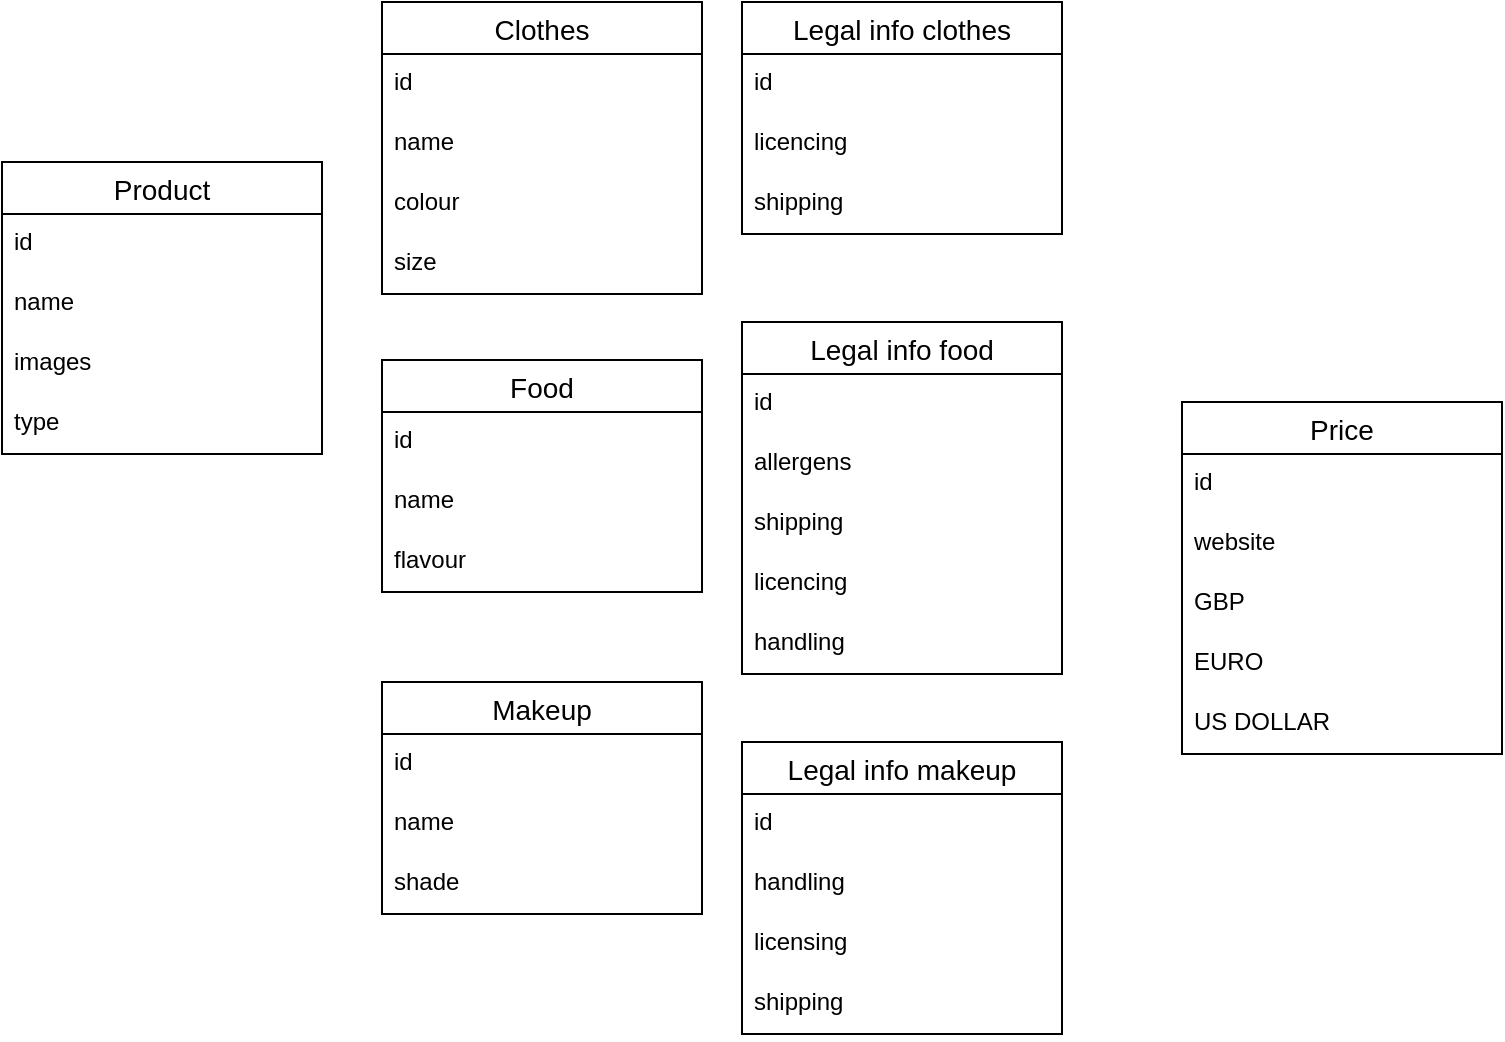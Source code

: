 <mxfile version="20.8.10" type="github">
  <diagram name="Page-1" id="jSY_ERvPJlqVnTWK-Ooc">
    <mxGraphModel dx="572" dy="607" grid="1" gridSize="10" guides="1" tooltips="1" connect="1" arrows="1" fold="1" page="1" pageScale="1" pageWidth="827" pageHeight="1169" math="0" shadow="0">
      <root>
        <mxCell id="0" />
        <mxCell id="1" parent="0" />
        <mxCell id="kKlnkuLNHQ0m9CUcrEgB-1" value="Product" style="swimlane;fontStyle=0;childLayout=stackLayout;horizontal=1;startSize=26;horizontalStack=0;resizeParent=1;resizeParentMax=0;resizeLast=0;collapsible=1;marginBottom=0;align=center;fontSize=14;" vertex="1" parent="1">
          <mxGeometry x="10" y="370" width="160" height="146" as="geometry" />
        </mxCell>
        <mxCell id="kKlnkuLNHQ0m9CUcrEgB-2" value="id" style="text;strokeColor=none;fillColor=none;spacingLeft=4;spacingRight=4;overflow=hidden;rotatable=0;points=[[0,0.5],[1,0.5]];portConstraint=eastwest;fontSize=12;" vertex="1" parent="kKlnkuLNHQ0m9CUcrEgB-1">
          <mxGeometry y="26" width="160" height="30" as="geometry" />
        </mxCell>
        <mxCell id="kKlnkuLNHQ0m9CUcrEgB-3" value="name" style="text;strokeColor=none;fillColor=none;spacingLeft=4;spacingRight=4;overflow=hidden;rotatable=0;points=[[0,0.5],[1,0.5]];portConstraint=eastwest;fontSize=12;" vertex="1" parent="kKlnkuLNHQ0m9CUcrEgB-1">
          <mxGeometry y="56" width="160" height="30" as="geometry" />
        </mxCell>
        <mxCell id="kKlnkuLNHQ0m9CUcrEgB-4" value="images" style="text;strokeColor=none;fillColor=none;spacingLeft=4;spacingRight=4;overflow=hidden;rotatable=0;points=[[0,0.5],[1,0.5]];portConstraint=eastwest;fontSize=12;" vertex="1" parent="kKlnkuLNHQ0m9CUcrEgB-1">
          <mxGeometry y="86" width="160" height="30" as="geometry" />
        </mxCell>
        <mxCell id="kKlnkuLNHQ0m9CUcrEgB-5" value="type" style="text;strokeColor=none;fillColor=none;spacingLeft=4;spacingRight=4;overflow=hidden;rotatable=0;points=[[0,0.5],[1,0.5]];portConstraint=eastwest;fontSize=12;" vertex="1" parent="kKlnkuLNHQ0m9CUcrEgB-1">
          <mxGeometry y="116" width="160" height="30" as="geometry" />
        </mxCell>
        <mxCell id="kKlnkuLNHQ0m9CUcrEgB-6" value="Clothes" style="swimlane;fontStyle=0;childLayout=stackLayout;horizontal=1;startSize=26;horizontalStack=0;resizeParent=1;resizeParentMax=0;resizeLast=0;collapsible=1;marginBottom=0;align=center;fontSize=14;" vertex="1" parent="1">
          <mxGeometry x="200" y="290" width="160" height="146" as="geometry" />
        </mxCell>
        <mxCell id="kKlnkuLNHQ0m9CUcrEgB-7" value="id" style="text;strokeColor=none;fillColor=none;spacingLeft=4;spacingRight=4;overflow=hidden;rotatable=0;points=[[0,0.5],[1,0.5]];portConstraint=eastwest;fontSize=12;" vertex="1" parent="kKlnkuLNHQ0m9CUcrEgB-6">
          <mxGeometry y="26" width="160" height="30" as="geometry" />
        </mxCell>
        <mxCell id="kKlnkuLNHQ0m9CUcrEgB-8" value="name" style="text;strokeColor=none;fillColor=none;spacingLeft=4;spacingRight=4;overflow=hidden;rotatable=0;points=[[0,0.5],[1,0.5]];portConstraint=eastwest;fontSize=12;" vertex="1" parent="kKlnkuLNHQ0m9CUcrEgB-6">
          <mxGeometry y="56" width="160" height="30" as="geometry" />
        </mxCell>
        <mxCell id="kKlnkuLNHQ0m9CUcrEgB-26" value="colour" style="text;strokeColor=none;fillColor=none;spacingLeft=4;spacingRight=4;overflow=hidden;rotatable=0;points=[[0,0.5],[1,0.5]];portConstraint=eastwest;fontSize=12;" vertex="1" parent="kKlnkuLNHQ0m9CUcrEgB-6">
          <mxGeometry y="86" width="160" height="30" as="geometry" />
        </mxCell>
        <mxCell id="kKlnkuLNHQ0m9CUcrEgB-9" value="size" style="text;strokeColor=none;fillColor=none;spacingLeft=4;spacingRight=4;overflow=hidden;rotatable=0;points=[[0,0.5],[1,0.5]];portConstraint=eastwest;fontSize=12;" vertex="1" parent="kKlnkuLNHQ0m9CUcrEgB-6">
          <mxGeometry y="116" width="160" height="30" as="geometry" />
        </mxCell>
        <mxCell id="kKlnkuLNHQ0m9CUcrEgB-10" value="Food" style="swimlane;fontStyle=0;childLayout=stackLayout;horizontal=1;startSize=26;horizontalStack=0;resizeParent=1;resizeParentMax=0;resizeLast=0;collapsible=1;marginBottom=0;align=center;fontSize=14;" vertex="1" parent="1">
          <mxGeometry x="200" y="469" width="160" height="116" as="geometry" />
        </mxCell>
        <mxCell id="kKlnkuLNHQ0m9CUcrEgB-11" value="id" style="text;strokeColor=none;fillColor=none;spacingLeft=4;spacingRight=4;overflow=hidden;rotatable=0;points=[[0,0.5],[1,0.5]];portConstraint=eastwest;fontSize=12;" vertex="1" parent="kKlnkuLNHQ0m9CUcrEgB-10">
          <mxGeometry y="26" width="160" height="30" as="geometry" />
        </mxCell>
        <mxCell id="kKlnkuLNHQ0m9CUcrEgB-12" value="name" style="text;strokeColor=none;fillColor=none;spacingLeft=4;spacingRight=4;overflow=hidden;rotatable=0;points=[[0,0.5],[1,0.5]];portConstraint=eastwest;fontSize=12;" vertex="1" parent="kKlnkuLNHQ0m9CUcrEgB-10">
          <mxGeometry y="56" width="160" height="30" as="geometry" />
        </mxCell>
        <mxCell id="kKlnkuLNHQ0m9CUcrEgB-13" value="flavour" style="text;strokeColor=none;fillColor=none;spacingLeft=4;spacingRight=4;overflow=hidden;rotatable=0;points=[[0,0.5],[1,0.5]];portConstraint=eastwest;fontSize=12;" vertex="1" parent="kKlnkuLNHQ0m9CUcrEgB-10">
          <mxGeometry y="86" width="160" height="30" as="geometry" />
        </mxCell>
        <mxCell id="kKlnkuLNHQ0m9CUcrEgB-14" value="Makeup" style="swimlane;fontStyle=0;childLayout=stackLayout;horizontal=1;startSize=26;horizontalStack=0;resizeParent=1;resizeParentMax=0;resizeLast=0;collapsible=1;marginBottom=0;align=center;fontSize=14;" vertex="1" parent="1">
          <mxGeometry x="200" y="630" width="160" height="116" as="geometry" />
        </mxCell>
        <mxCell id="kKlnkuLNHQ0m9CUcrEgB-15" value="id" style="text;strokeColor=none;fillColor=none;spacingLeft=4;spacingRight=4;overflow=hidden;rotatable=0;points=[[0,0.5],[1,0.5]];portConstraint=eastwest;fontSize=12;" vertex="1" parent="kKlnkuLNHQ0m9CUcrEgB-14">
          <mxGeometry y="26" width="160" height="30" as="geometry" />
        </mxCell>
        <mxCell id="kKlnkuLNHQ0m9CUcrEgB-16" value="name" style="text;strokeColor=none;fillColor=none;spacingLeft=4;spacingRight=4;overflow=hidden;rotatable=0;points=[[0,0.5],[1,0.5]];portConstraint=eastwest;fontSize=12;" vertex="1" parent="kKlnkuLNHQ0m9CUcrEgB-14">
          <mxGeometry y="56" width="160" height="30" as="geometry" />
        </mxCell>
        <mxCell id="kKlnkuLNHQ0m9CUcrEgB-17" value="shade" style="text;strokeColor=none;fillColor=none;spacingLeft=4;spacingRight=4;overflow=hidden;rotatable=0;points=[[0,0.5],[1,0.5]];portConstraint=eastwest;fontSize=12;" vertex="1" parent="kKlnkuLNHQ0m9CUcrEgB-14">
          <mxGeometry y="86" width="160" height="30" as="geometry" />
        </mxCell>
        <mxCell id="kKlnkuLNHQ0m9CUcrEgB-18" value="Legal info food" style="swimlane;fontStyle=0;childLayout=stackLayout;horizontal=1;startSize=26;horizontalStack=0;resizeParent=1;resizeParentMax=0;resizeLast=0;collapsible=1;marginBottom=0;align=center;fontSize=14;" vertex="1" parent="1">
          <mxGeometry x="380" y="450" width="160" height="176" as="geometry" />
        </mxCell>
        <mxCell id="kKlnkuLNHQ0m9CUcrEgB-19" value="id" style="text;strokeColor=none;fillColor=none;spacingLeft=4;spacingRight=4;overflow=hidden;rotatable=0;points=[[0,0.5],[1,0.5]];portConstraint=eastwest;fontSize=12;" vertex="1" parent="kKlnkuLNHQ0m9CUcrEgB-18">
          <mxGeometry y="26" width="160" height="30" as="geometry" />
        </mxCell>
        <mxCell id="kKlnkuLNHQ0m9CUcrEgB-20" value="allergens " style="text;strokeColor=none;fillColor=none;spacingLeft=4;spacingRight=4;overflow=hidden;rotatable=0;points=[[0,0.5],[1,0.5]];portConstraint=eastwest;fontSize=12;" vertex="1" parent="kKlnkuLNHQ0m9CUcrEgB-18">
          <mxGeometry y="56" width="160" height="30" as="geometry" />
        </mxCell>
        <mxCell id="kKlnkuLNHQ0m9CUcrEgB-35" value="shipping" style="text;strokeColor=none;fillColor=none;spacingLeft=4;spacingRight=4;overflow=hidden;rotatable=0;points=[[0,0.5],[1,0.5]];portConstraint=eastwest;fontSize=12;" vertex="1" parent="kKlnkuLNHQ0m9CUcrEgB-18">
          <mxGeometry y="86" width="160" height="30" as="geometry" />
        </mxCell>
        <mxCell id="kKlnkuLNHQ0m9CUcrEgB-36" value="licencing" style="text;strokeColor=none;fillColor=none;spacingLeft=4;spacingRight=4;overflow=hidden;rotatable=0;points=[[0,0.5],[1,0.5]];portConstraint=eastwest;fontSize=12;" vertex="1" parent="kKlnkuLNHQ0m9CUcrEgB-18">
          <mxGeometry y="116" width="160" height="30" as="geometry" />
        </mxCell>
        <mxCell id="kKlnkuLNHQ0m9CUcrEgB-21" value="handling " style="text;strokeColor=none;fillColor=none;spacingLeft=4;spacingRight=4;overflow=hidden;rotatable=0;points=[[0,0.5],[1,0.5]];portConstraint=eastwest;fontSize=12;" vertex="1" parent="kKlnkuLNHQ0m9CUcrEgB-18">
          <mxGeometry y="146" width="160" height="30" as="geometry" />
        </mxCell>
        <mxCell id="kKlnkuLNHQ0m9CUcrEgB-27" value="Legal info clothes" style="swimlane;fontStyle=0;childLayout=stackLayout;horizontal=1;startSize=26;horizontalStack=0;resizeParent=1;resizeParentMax=0;resizeLast=0;collapsible=1;marginBottom=0;align=center;fontSize=14;" vertex="1" parent="1">
          <mxGeometry x="380" y="290" width="160" height="116" as="geometry" />
        </mxCell>
        <mxCell id="kKlnkuLNHQ0m9CUcrEgB-28" value="id" style="text;strokeColor=none;fillColor=none;spacingLeft=4;spacingRight=4;overflow=hidden;rotatable=0;points=[[0,0.5],[1,0.5]];portConstraint=eastwest;fontSize=12;" vertex="1" parent="kKlnkuLNHQ0m9CUcrEgB-27">
          <mxGeometry y="26" width="160" height="30" as="geometry" />
        </mxCell>
        <mxCell id="kKlnkuLNHQ0m9CUcrEgB-29" value="licencing" style="text;strokeColor=none;fillColor=none;spacingLeft=4;spacingRight=4;overflow=hidden;rotatable=0;points=[[0,0.5],[1,0.5]];portConstraint=eastwest;fontSize=12;" vertex="1" parent="kKlnkuLNHQ0m9CUcrEgB-27">
          <mxGeometry y="56" width="160" height="30" as="geometry" />
        </mxCell>
        <mxCell id="kKlnkuLNHQ0m9CUcrEgB-30" value="shipping" style="text;strokeColor=none;fillColor=none;spacingLeft=4;spacingRight=4;overflow=hidden;rotatable=0;points=[[0,0.5],[1,0.5]];portConstraint=eastwest;fontSize=12;" vertex="1" parent="kKlnkuLNHQ0m9CUcrEgB-27">
          <mxGeometry y="86" width="160" height="30" as="geometry" />
        </mxCell>
        <mxCell id="kKlnkuLNHQ0m9CUcrEgB-31" value="Legal info makeup" style="swimlane;fontStyle=0;childLayout=stackLayout;horizontal=1;startSize=26;horizontalStack=0;resizeParent=1;resizeParentMax=0;resizeLast=0;collapsible=1;marginBottom=0;align=center;fontSize=14;" vertex="1" parent="1">
          <mxGeometry x="380" y="660" width="160" height="146" as="geometry" />
        </mxCell>
        <mxCell id="kKlnkuLNHQ0m9CUcrEgB-32" value="id" style="text;strokeColor=none;fillColor=none;spacingLeft=4;spacingRight=4;overflow=hidden;rotatable=0;points=[[0,0.5],[1,0.5]];portConstraint=eastwest;fontSize=12;" vertex="1" parent="kKlnkuLNHQ0m9CUcrEgB-31">
          <mxGeometry y="26" width="160" height="30" as="geometry" />
        </mxCell>
        <mxCell id="kKlnkuLNHQ0m9CUcrEgB-33" value="handling" style="text;strokeColor=none;fillColor=none;spacingLeft=4;spacingRight=4;overflow=hidden;rotatable=0;points=[[0,0.5],[1,0.5]];portConstraint=eastwest;fontSize=12;" vertex="1" parent="kKlnkuLNHQ0m9CUcrEgB-31">
          <mxGeometry y="56" width="160" height="30" as="geometry" />
        </mxCell>
        <mxCell id="kKlnkuLNHQ0m9CUcrEgB-37" value="licensing" style="text;strokeColor=none;fillColor=none;spacingLeft=4;spacingRight=4;overflow=hidden;rotatable=0;points=[[0,0.5],[1,0.5]];portConstraint=eastwest;fontSize=12;" vertex="1" parent="kKlnkuLNHQ0m9CUcrEgB-31">
          <mxGeometry y="86" width="160" height="30" as="geometry" />
        </mxCell>
        <mxCell id="kKlnkuLNHQ0m9CUcrEgB-34" value="shipping" style="text;strokeColor=none;fillColor=none;spacingLeft=4;spacingRight=4;overflow=hidden;rotatable=0;points=[[0,0.5],[1,0.5]];portConstraint=eastwest;fontSize=12;" vertex="1" parent="kKlnkuLNHQ0m9CUcrEgB-31">
          <mxGeometry y="116" width="160" height="30" as="geometry" />
        </mxCell>
        <mxCell id="kKlnkuLNHQ0m9CUcrEgB-42" value="Price" style="swimlane;fontStyle=0;childLayout=stackLayout;horizontal=1;startSize=26;horizontalStack=0;resizeParent=1;resizeParentMax=0;resizeLast=0;collapsible=1;marginBottom=0;align=center;fontSize=14;" vertex="1" parent="1">
          <mxGeometry x="600" y="490" width="160" height="176" as="geometry" />
        </mxCell>
        <mxCell id="kKlnkuLNHQ0m9CUcrEgB-46" value="id" style="text;strokeColor=none;fillColor=none;spacingLeft=4;spacingRight=4;overflow=hidden;rotatable=0;points=[[0,0.5],[1,0.5]];portConstraint=eastwest;fontSize=12;" vertex="1" parent="kKlnkuLNHQ0m9CUcrEgB-42">
          <mxGeometry y="26" width="160" height="30" as="geometry" />
        </mxCell>
        <mxCell id="kKlnkuLNHQ0m9CUcrEgB-47" value="website" style="text;strokeColor=none;fillColor=none;spacingLeft=4;spacingRight=4;overflow=hidden;rotatable=0;points=[[0,0.5],[1,0.5]];portConstraint=eastwest;fontSize=12;" vertex="1" parent="kKlnkuLNHQ0m9CUcrEgB-42">
          <mxGeometry y="56" width="160" height="30" as="geometry" />
        </mxCell>
        <mxCell id="kKlnkuLNHQ0m9CUcrEgB-43" value="GBP" style="text;strokeColor=none;fillColor=none;spacingLeft=4;spacingRight=4;overflow=hidden;rotatable=0;points=[[0,0.5],[1,0.5]];portConstraint=eastwest;fontSize=12;" vertex="1" parent="kKlnkuLNHQ0m9CUcrEgB-42">
          <mxGeometry y="86" width="160" height="30" as="geometry" />
        </mxCell>
        <mxCell id="kKlnkuLNHQ0m9CUcrEgB-44" value="EURO" style="text;strokeColor=none;fillColor=none;spacingLeft=4;spacingRight=4;overflow=hidden;rotatable=0;points=[[0,0.5],[1,0.5]];portConstraint=eastwest;fontSize=12;" vertex="1" parent="kKlnkuLNHQ0m9CUcrEgB-42">
          <mxGeometry y="116" width="160" height="30" as="geometry" />
        </mxCell>
        <mxCell id="kKlnkuLNHQ0m9CUcrEgB-45" value="US DOLLAR" style="text;strokeColor=none;fillColor=none;spacingLeft=4;spacingRight=4;overflow=hidden;rotatable=0;points=[[0,0.5],[1,0.5]];portConstraint=eastwest;fontSize=12;" vertex="1" parent="kKlnkuLNHQ0m9CUcrEgB-42">
          <mxGeometry y="146" width="160" height="30" as="geometry" />
        </mxCell>
      </root>
    </mxGraphModel>
  </diagram>
</mxfile>
